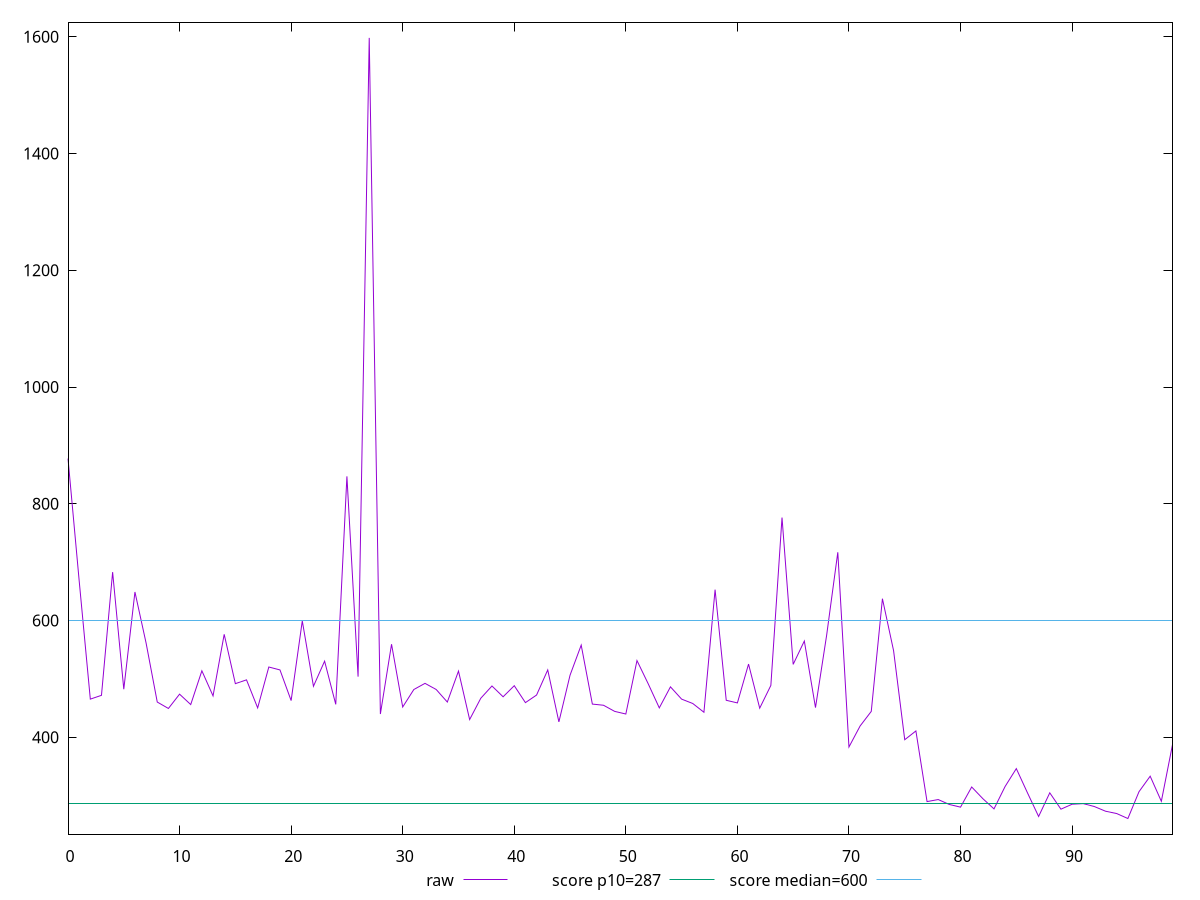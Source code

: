 reset

$raw <<EOF
0 877.5
1 668.4999999999991
2 465.4999999999991
3 471.99999999999955
4 682.9999999999991
5 482.4999999999991
6 649.0000000000005
7 561.5
8 460.5
9 449.5
10 474
11 456.1905000000015
12 514
13 471
14 576.5
15 491.99999999999955
16 498.5
17 450.5
18 520.4999999999991
19 515.5
20 463
21 599.5
22 487.5
23 530.4999999999995
24 456.5
25 846.9999999999986
26 504
27 1597.9999999999982
28 440
29 559.5
30 452
31 482
32 492.49999999999955
33 482
34 460.5
35 513.4999999999991
36 430.5
37 467
38 488
39 469.5
40 488.5
41 459.5
42 472.5
43 515.5
44 426.5
45 506.5
46 557.9999999999991
47 457
48 455
49 444.4999999999991
50 440
51 531.5
52 492
53 450.5
54 486.49999999999955
55 465.5
56 458
57 443
58 653
59 463.5
60 459
61 525.5
62 450
63 489
64 776.5
65 525
66 565.0000000000005
67 451
68 575
69 716.9999999999991
70 383.5
71 419.5
72 444.4999999999991
73 637.4999999999991
74 548.5000000000009
75 396
76 410.9924999999994
77 290.0000000000009
78 293.5
79 285
80 280.4999999999991
81 315
82 295
83 277.5
84 315.9999999999982
85 346.5
86 305
87 264.5
88 305
89 277
90 285.5000000000018
91 286.5
92 281.4999999999991
93 273.5
94 269.4999999999991
95 261.0000000000018
96 307.0000000000009
97 333.4999999999991
98 290.5
99 387.5
EOF

set key outside below
set xrange [0:99]
set yrange [234.2600000000019:1624.7399999999982]
set trange [234.2600000000019:1624.7399999999982]
set terminal svg size 640, 500 enhanced background rgb 'white'
set output "reprap/total-blocking-time/samples/pages/raw/values.svg"

plot $raw title "raw" with line, \
     287 title "score p10=287", \
     600 title "score median=600"

reset
